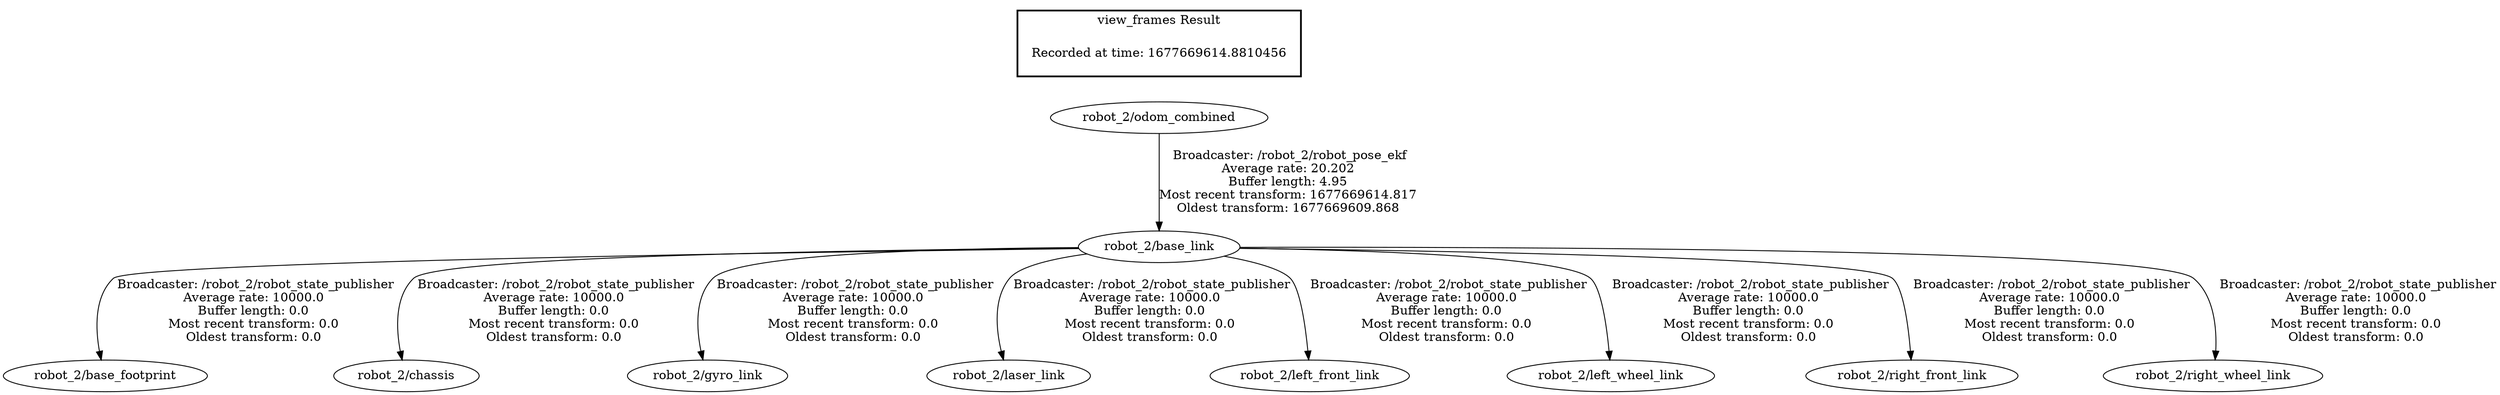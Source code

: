 digraph G {
"robot_2/base_link" -> "robot_2/base_footprint"[label=" Broadcaster: /robot_2/robot_state_publisher\nAverage rate: 10000.0\nBuffer length: 0.0\nMost recent transform: 0.0\nOldest transform: 0.0\n"];
"robot_2/odom_combined" -> "robot_2/base_link"[label=" Broadcaster: /robot_2/robot_pose_ekf\nAverage rate: 20.202\nBuffer length: 4.95\nMost recent transform: 1677669614.817\nOldest transform: 1677669609.868\n"];
"robot_2/base_link" -> "robot_2/chassis"[label=" Broadcaster: /robot_2/robot_state_publisher\nAverage rate: 10000.0\nBuffer length: 0.0\nMost recent transform: 0.0\nOldest transform: 0.0\n"];
"robot_2/base_link" -> "robot_2/gyro_link"[label=" Broadcaster: /robot_2/robot_state_publisher\nAverage rate: 10000.0\nBuffer length: 0.0\nMost recent transform: 0.0\nOldest transform: 0.0\n"];
"robot_2/base_link" -> "robot_2/laser_link"[label=" Broadcaster: /robot_2/robot_state_publisher\nAverage rate: 10000.0\nBuffer length: 0.0\nMost recent transform: 0.0\nOldest transform: 0.0\n"];
"robot_2/base_link" -> "robot_2/left_front_link"[label=" Broadcaster: /robot_2/robot_state_publisher\nAverage rate: 10000.0\nBuffer length: 0.0\nMost recent transform: 0.0\nOldest transform: 0.0\n"];
"robot_2/base_link" -> "robot_2/left_wheel_link"[label=" Broadcaster: /robot_2/robot_state_publisher\nAverage rate: 10000.0\nBuffer length: 0.0\nMost recent transform: 0.0\nOldest transform: 0.0\n"];
"robot_2/base_link" -> "robot_2/right_front_link"[label=" Broadcaster: /robot_2/robot_state_publisher\nAverage rate: 10000.0\nBuffer length: 0.0\nMost recent transform: 0.0\nOldest transform: 0.0\n"];
"robot_2/base_link" -> "robot_2/right_wheel_link"[label=" Broadcaster: /robot_2/robot_state_publisher\nAverage rate: 10000.0\nBuffer length: 0.0\nMost recent transform: 0.0\nOldest transform: 0.0\n"];
edge [style=invis];
 subgraph cluster_legend { style=bold; color=black; label ="view_frames Result";
"Recorded at time: 1677669614.8810456"[ shape=plaintext ] ;
}->"robot_2/odom_combined";
}